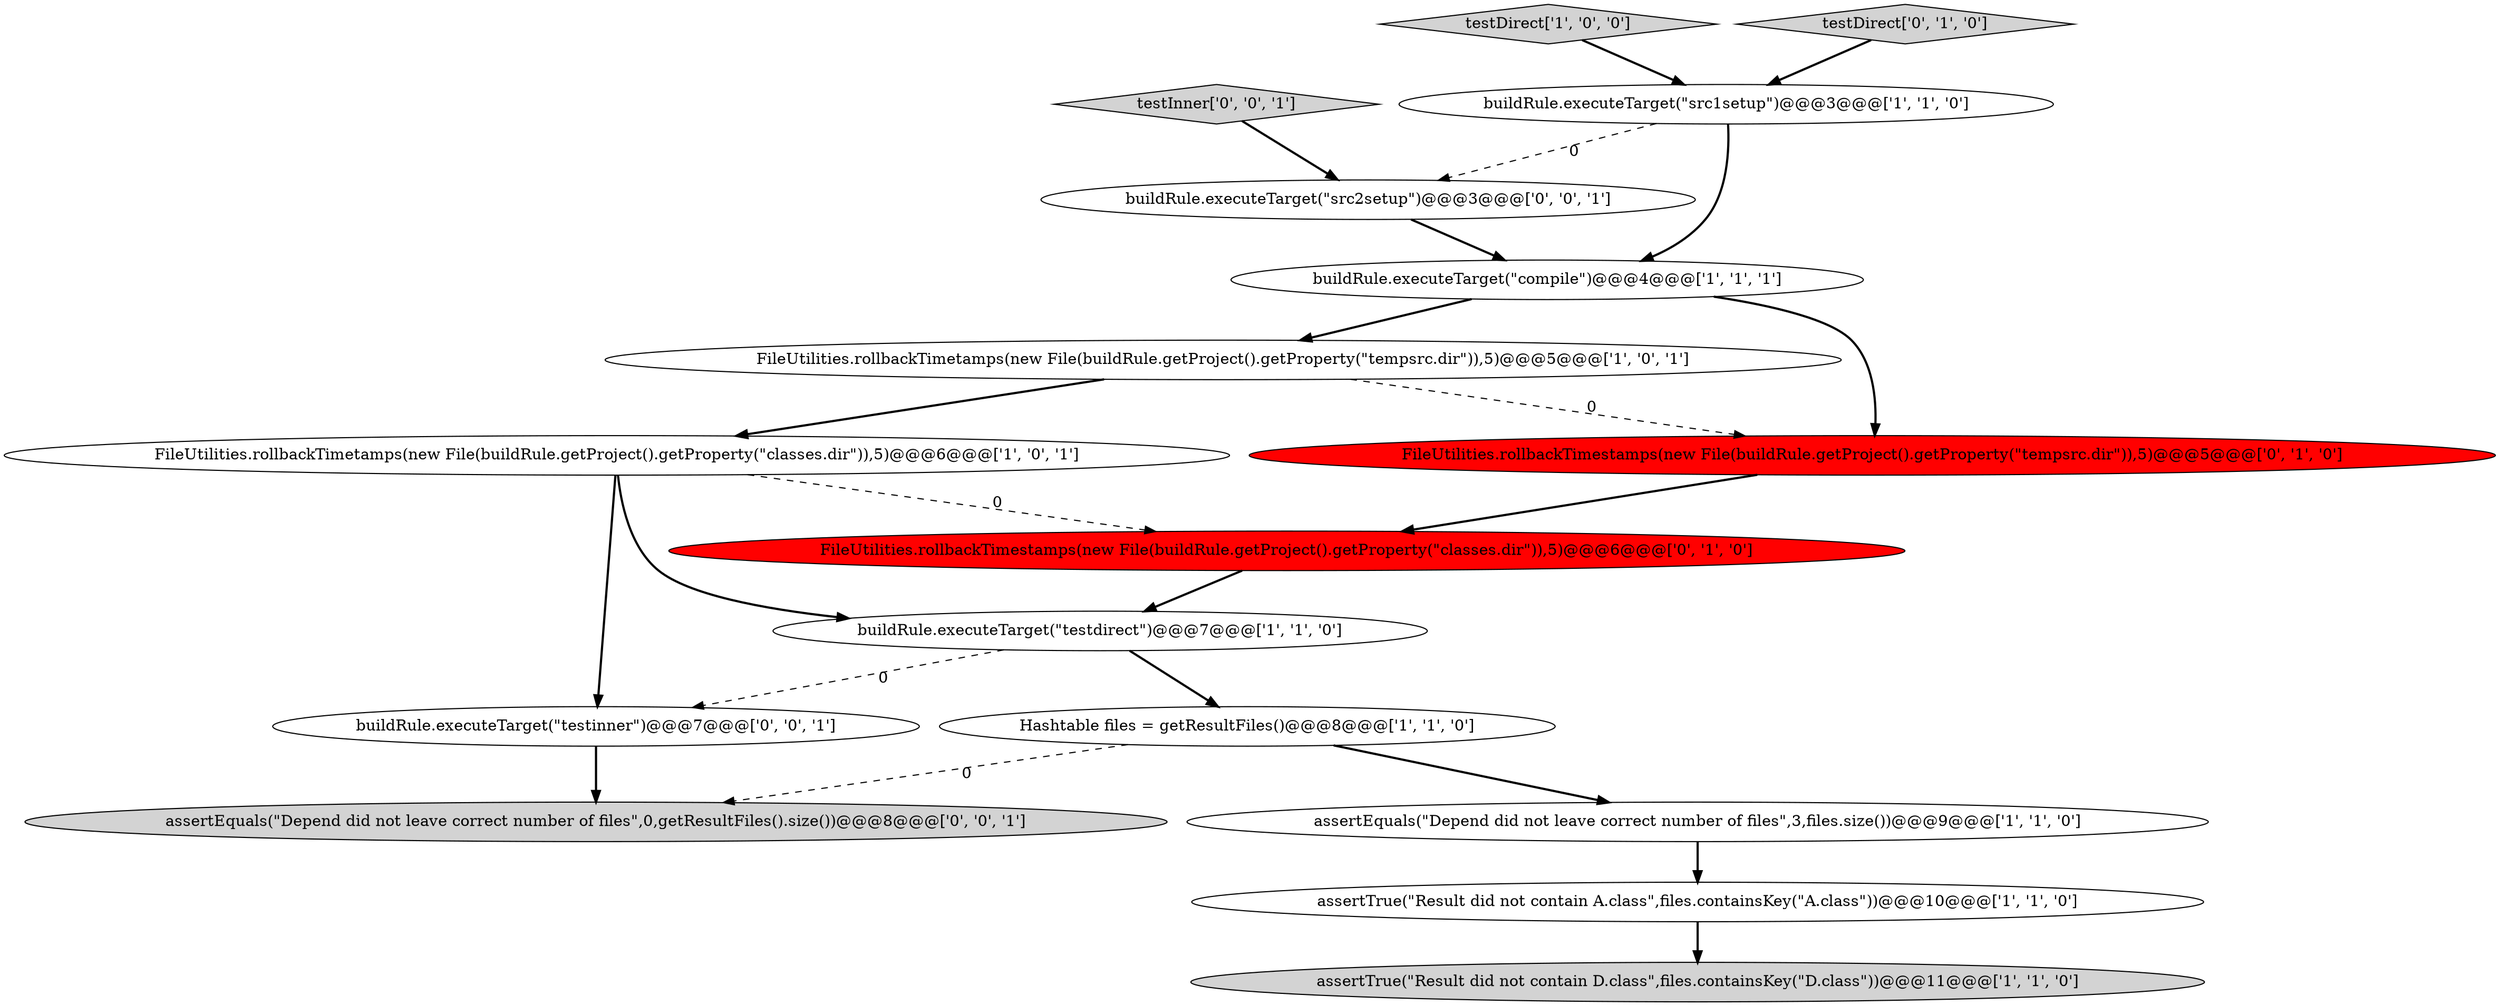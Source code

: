digraph {
15 [style = filled, label = "buildRule.executeTarget(\"testinner\")@@@7@@@['0', '0', '1']", fillcolor = white, shape = ellipse image = "AAA0AAABBB3BBB"];
5 [style = filled, label = "FileUtilities.rollbackTimetamps(new File(buildRule.getProject().getProperty(\"tempsrc.dir\")),5)@@@5@@@['1', '0', '1']", fillcolor = white, shape = ellipse image = "AAA0AAABBB1BBB"];
11 [style = filled, label = "FileUtilities.rollbackTimestamps(new File(buildRule.getProject().getProperty(\"tempsrc.dir\")),5)@@@5@@@['0', '1', '0']", fillcolor = red, shape = ellipse image = "AAA1AAABBB2BBB"];
0 [style = filled, label = "FileUtilities.rollbackTimetamps(new File(buildRule.getProject().getProperty(\"classes.dir\")),5)@@@6@@@['1', '0', '1']", fillcolor = white, shape = ellipse image = "AAA0AAABBB1BBB"];
7 [style = filled, label = "buildRule.executeTarget(\"testdirect\")@@@7@@@['1', '1', '0']", fillcolor = white, shape = ellipse image = "AAA0AAABBB1BBB"];
13 [style = filled, label = "testInner['0', '0', '1']", fillcolor = lightgray, shape = diamond image = "AAA0AAABBB3BBB"];
14 [style = filled, label = "buildRule.executeTarget(\"src2setup\")@@@3@@@['0', '0', '1']", fillcolor = white, shape = ellipse image = "AAA0AAABBB3BBB"];
4 [style = filled, label = "assertTrue(\"Result did not contain A.class\",files.containsKey(\"A.class\"))@@@10@@@['1', '1', '0']", fillcolor = white, shape = ellipse image = "AAA0AAABBB1BBB"];
1 [style = filled, label = "testDirect['1', '0', '0']", fillcolor = lightgray, shape = diamond image = "AAA0AAABBB1BBB"];
12 [style = filled, label = "FileUtilities.rollbackTimestamps(new File(buildRule.getProject().getProperty(\"classes.dir\")),5)@@@6@@@['0', '1', '0']", fillcolor = red, shape = ellipse image = "AAA1AAABBB2BBB"];
9 [style = filled, label = "assertTrue(\"Result did not contain D.class\",files.containsKey(\"D.class\"))@@@11@@@['1', '1', '0']", fillcolor = lightgray, shape = ellipse image = "AAA0AAABBB1BBB"];
3 [style = filled, label = "assertEquals(\"Depend did not leave correct number of files\",3,files.size())@@@9@@@['1', '1', '0']", fillcolor = white, shape = ellipse image = "AAA0AAABBB1BBB"];
2 [style = filled, label = "Hashtable files = getResultFiles()@@@8@@@['1', '1', '0']", fillcolor = white, shape = ellipse image = "AAA0AAABBB1BBB"];
10 [style = filled, label = "testDirect['0', '1', '0']", fillcolor = lightgray, shape = diamond image = "AAA0AAABBB2BBB"];
6 [style = filled, label = "buildRule.executeTarget(\"src1setup\")@@@3@@@['1', '1', '0']", fillcolor = white, shape = ellipse image = "AAA0AAABBB1BBB"];
8 [style = filled, label = "buildRule.executeTarget(\"compile\")@@@4@@@['1', '1', '1']", fillcolor = white, shape = ellipse image = "AAA0AAABBB1BBB"];
16 [style = filled, label = "assertEquals(\"Depend did not leave correct number of files\",0,getResultFiles().size())@@@8@@@['0', '0', '1']", fillcolor = lightgray, shape = ellipse image = "AAA0AAABBB3BBB"];
4->9 [style = bold, label=""];
2->3 [style = bold, label=""];
11->12 [style = bold, label=""];
0->12 [style = dashed, label="0"];
6->14 [style = dashed, label="0"];
15->16 [style = bold, label=""];
3->4 [style = bold, label=""];
10->6 [style = bold, label=""];
12->7 [style = bold, label=""];
0->15 [style = bold, label=""];
0->7 [style = bold, label=""];
1->6 [style = bold, label=""];
8->5 [style = bold, label=""];
5->0 [style = bold, label=""];
5->11 [style = dashed, label="0"];
7->2 [style = bold, label=""];
2->16 [style = dashed, label="0"];
6->8 [style = bold, label=""];
7->15 [style = dashed, label="0"];
14->8 [style = bold, label=""];
8->11 [style = bold, label=""];
13->14 [style = bold, label=""];
}
